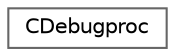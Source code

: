 digraph "Graphical Class Hierarchy"
{
 // LATEX_PDF_SIZE
  bgcolor="transparent";
  edge [fontname=Helvetica,fontsize=10,labelfontname=Helvetica,labelfontsize=10];
  node [fontname=Helvetica,fontsize=10,shape=box,height=0.2,width=0.4];
  rankdir="LR";
  Node0 [id="Node000000",label="CDebugproc",height=0.2,width=0.4,color="grey40", fillcolor="white", style="filled",URL="$class_c_debugproc.html",tooltip=" "];
}
